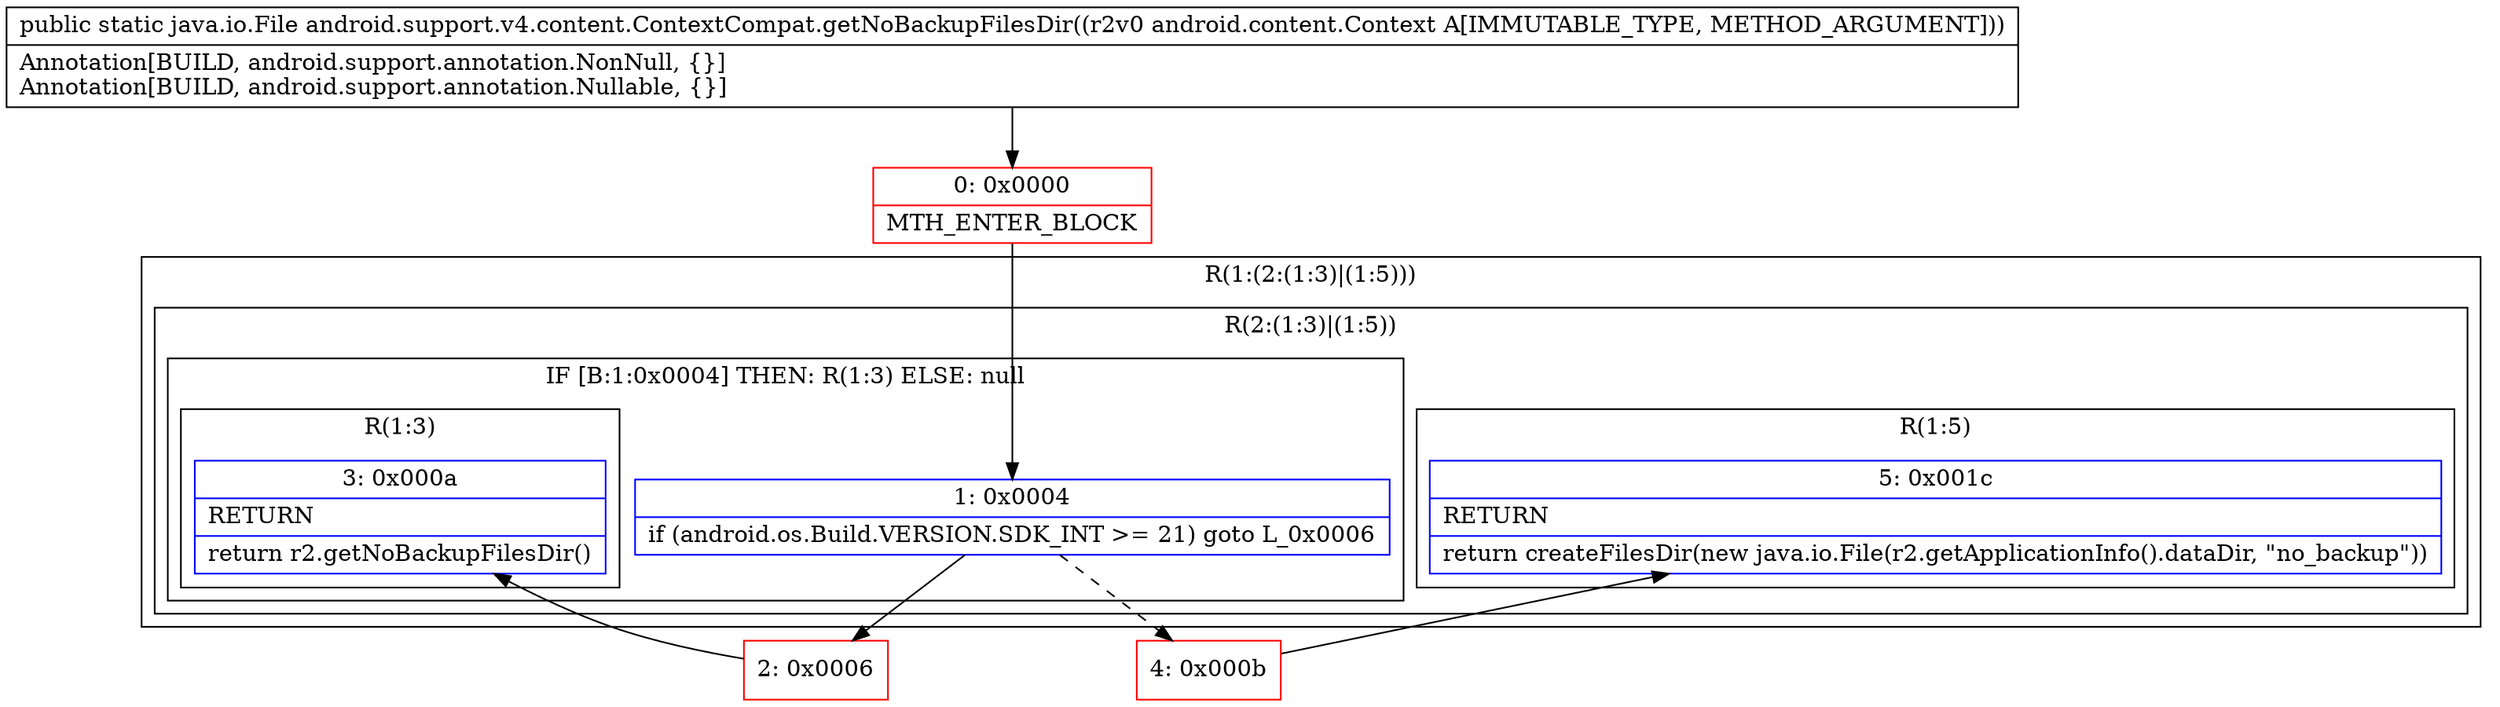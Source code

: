 digraph "CFG forandroid.support.v4.content.ContextCompat.getNoBackupFilesDir(Landroid\/content\/Context;)Ljava\/io\/File;" {
subgraph cluster_Region_1787268999 {
label = "R(1:(2:(1:3)|(1:5)))";
node [shape=record,color=blue];
subgraph cluster_Region_491457784 {
label = "R(2:(1:3)|(1:5))";
node [shape=record,color=blue];
subgraph cluster_IfRegion_1763317643 {
label = "IF [B:1:0x0004] THEN: R(1:3) ELSE: null";
node [shape=record,color=blue];
Node_1 [shape=record,label="{1\:\ 0x0004|if (android.os.Build.VERSION.SDK_INT \>= 21) goto L_0x0006\l}"];
subgraph cluster_Region_691044964 {
label = "R(1:3)";
node [shape=record,color=blue];
Node_3 [shape=record,label="{3\:\ 0x000a|RETURN\l|return r2.getNoBackupFilesDir()\l}"];
}
}
subgraph cluster_Region_2132663154 {
label = "R(1:5)";
node [shape=record,color=blue];
Node_5 [shape=record,label="{5\:\ 0x001c|RETURN\l|return createFilesDir(new java.io.File(r2.getApplicationInfo().dataDir, \"no_backup\"))\l}"];
}
}
}
Node_0 [shape=record,color=red,label="{0\:\ 0x0000|MTH_ENTER_BLOCK\l}"];
Node_2 [shape=record,color=red,label="{2\:\ 0x0006}"];
Node_4 [shape=record,color=red,label="{4\:\ 0x000b}"];
MethodNode[shape=record,label="{public static java.io.File android.support.v4.content.ContextCompat.getNoBackupFilesDir((r2v0 android.content.Context A[IMMUTABLE_TYPE, METHOD_ARGUMENT]))  | Annotation[BUILD, android.support.annotation.NonNull, \{\}]\lAnnotation[BUILD, android.support.annotation.Nullable, \{\}]\l}"];
MethodNode -> Node_0;
Node_1 -> Node_2;
Node_1 -> Node_4[style=dashed];
Node_0 -> Node_1;
Node_2 -> Node_3;
Node_4 -> Node_5;
}

